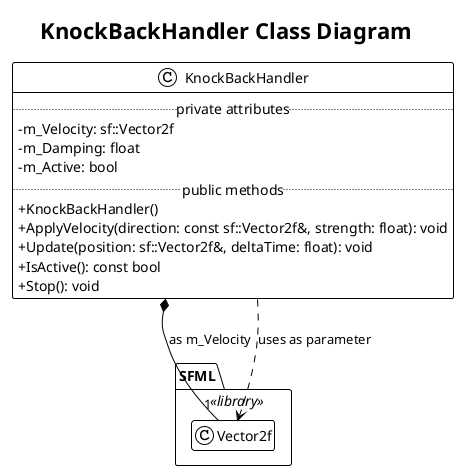 @startuml
!theme plain
title KnockBackHandler Class Diagram

' Settings for better readability
skinparam classAttributeIconSize 0
hide empty members

' --- External Dependencies ---
package SFML <<library>> {
    class Vector2f
}

' --- The Main Class ---
class KnockBackHandler {
    .. private attributes ..
    - m_Velocity: sf::Vector2f
    - m_Damping: float
    - m_Active: bool
    .. public methods ..
    + KnockBackHandler()
    + ApplyVelocity(direction: const sf::Vector2f&, strength: float): void
    + Update(position: sf::Vector2f&, deltaTime: float): void
    + IsActive(): const bool
    + Stop(): void
}

' --- RELATIONSHIPS ---

' ==> Composition (Owns-A)
' The handler owns its internal velocity vector.
KnockBackHandler *-- "1" SFML.Vector2f : as m_Velocity

' ==> Dependency (Uses-A)
' The handler's methods use Vector2f as parameters.
KnockBackHandler ..> SFML.Vector2f : uses as parameter


@enduml